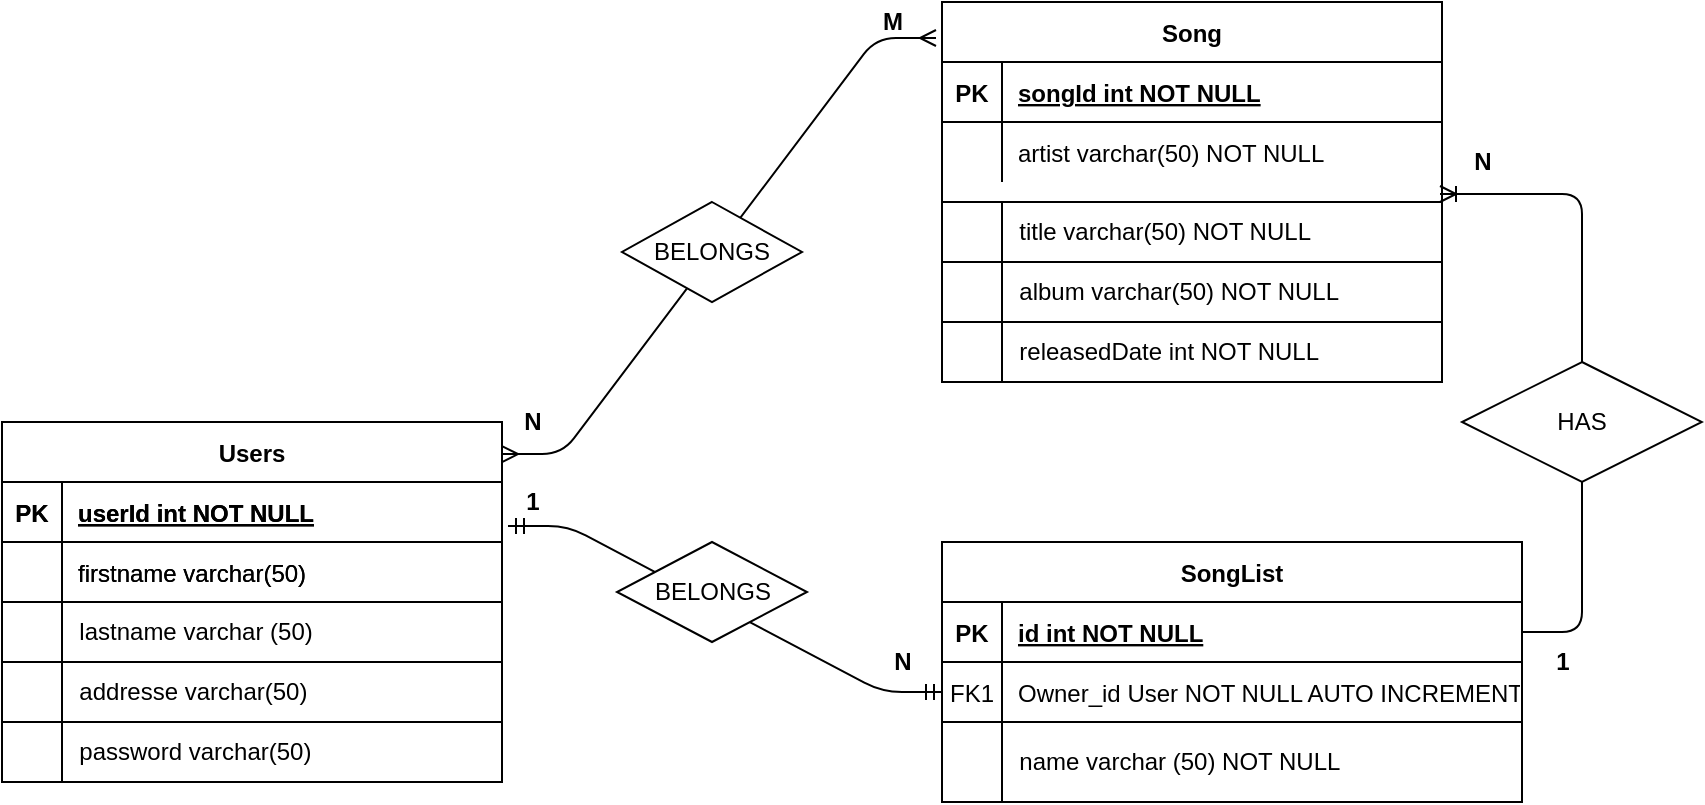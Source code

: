 <mxfile version="14.8.0" type="device"><diagram id="R2lEEEUBdFMjLlhIrx00" name="Page-1"><mxGraphModel dx="1422" dy="778" grid="1" gridSize="10" guides="1" tooltips="1" connect="1" arrows="1" fold="1" page="1" pageScale="1" pageWidth="850" pageHeight="1100" math="0" shadow="0" extFonts="Permanent Marker^https://fonts.googleapis.com/css?family=Permanent+Marker"><root><mxCell id="0"/><mxCell id="1" parent="0"/><mxCell id="C-vyLk0tnHw3VtMMgP7b-2" value="Song" style="shape=table;startSize=30;container=1;collapsible=1;childLayout=tableLayout;fixedRows=1;rowLines=0;fontStyle=1;align=center;resizeLast=1;" parent="1" vertex="1"><mxGeometry x="550" y="120" width="250" height="100" as="geometry"/></mxCell><mxCell id="C-vyLk0tnHw3VtMMgP7b-3" value="" style="shape=partialRectangle;collapsible=0;dropTarget=0;pointerEvents=0;fillColor=none;points=[[0,0.5],[1,0.5]];portConstraint=eastwest;top=0;left=0;right=0;bottom=1;" parent="C-vyLk0tnHw3VtMMgP7b-2" vertex="1"><mxGeometry y="30" width="250" height="30" as="geometry"/></mxCell><mxCell id="C-vyLk0tnHw3VtMMgP7b-4" value="PK" style="shape=partialRectangle;overflow=hidden;connectable=0;fillColor=none;top=0;left=0;bottom=0;right=0;fontStyle=1;" parent="C-vyLk0tnHw3VtMMgP7b-3" vertex="1"><mxGeometry width="30" height="30" as="geometry"/></mxCell><mxCell id="C-vyLk0tnHw3VtMMgP7b-5" value="songId int NOT NULL " style="shape=partialRectangle;overflow=hidden;connectable=0;fillColor=none;top=0;left=0;bottom=0;right=0;align=left;spacingLeft=6;fontStyle=5;" parent="C-vyLk0tnHw3VtMMgP7b-3" vertex="1"><mxGeometry x="30" width="220" height="30" as="geometry"/></mxCell><mxCell id="C-vyLk0tnHw3VtMMgP7b-6" value="" style="shape=partialRectangle;collapsible=0;dropTarget=0;pointerEvents=0;fillColor=none;points=[[0,0.5],[1,0.5]];portConstraint=eastwest;top=0;left=0;right=0;bottom=0;" parent="C-vyLk0tnHw3VtMMgP7b-2" vertex="1"><mxGeometry y="60" width="250" height="30" as="geometry"/></mxCell><mxCell id="C-vyLk0tnHw3VtMMgP7b-7" value="" style="shape=partialRectangle;overflow=hidden;connectable=0;fillColor=none;top=0;left=0;bottom=0;right=0;" parent="C-vyLk0tnHw3VtMMgP7b-6" vertex="1"><mxGeometry width="30" height="30" as="geometry"/></mxCell><mxCell id="C-vyLk0tnHw3VtMMgP7b-8" value="artist varchar(50) NOT NULL" style="shape=partialRectangle;overflow=hidden;connectable=0;fillColor=none;top=0;left=0;bottom=0;right=0;align=left;spacingLeft=6;" parent="C-vyLk0tnHw3VtMMgP7b-6" vertex="1"><mxGeometry x="30" width="220" height="30" as="geometry"/></mxCell><mxCell id="C-vyLk0tnHw3VtMMgP7b-13" value="SongList" style="shape=table;startSize=30;container=1;collapsible=1;childLayout=tableLayout;fixedRows=1;rowLines=0;fontStyle=1;align=center;resizeLast=1;" parent="1" vertex="1"><mxGeometry x="550" y="390" width="290" height="90" as="geometry"/></mxCell><mxCell id="C-vyLk0tnHw3VtMMgP7b-14" value="" style="shape=partialRectangle;collapsible=0;dropTarget=0;pointerEvents=0;fillColor=none;points=[[0,0.5],[1,0.5]];portConstraint=eastwest;top=0;left=0;right=0;bottom=1;" parent="C-vyLk0tnHw3VtMMgP7b-13" vertex="1"><mxGeometry y="30" width="290" height="30" as="geometry"/></mxCell><mxCell id="C-vyLk0tnHw3VtMMgP7b-15" value="PK" style="shape=partialRectangle;overflow=hidden;connectable=0;fillColor=none;top=0;left=0;bottom=0;right=0;fontStyle=1;" parent="C-vyLk0tnHw3VtMMgP7b-14" vertex="1"><mxGeometry width="30" height="30" as="geometry"/></mxCell><mxCell id="C-vyLk0tnHw3VtMMgP7b-16" value="id int NOT NULL" style="shape=partialRectangle;overflow=hidden;connectable=0;fillColor=none;top=0;left=0;bottom=0;right=0;align=left;spacingLeft=6;fontStyle=5;" parent="C-vyLk0tnHw3VtMMgP7b-14" vertex="1"><mxGeometry x="30" width="260" height="30" as="geometry"/></mxCell><mxCell id="C-vyLk0tnHw3VtMMgP7b-17" value="" style="shape=partialRectangle;collapsible=0;dropTarget=0;pointerEvents=0;fillColor=none;points=[[0,0.5],[1,0.5]];portConstraint=eastwest;top=0;left=0;right=0;bottom=0;" parent="C-vyLk0tnHw3VtMMgP7b-13" vertex="1"><mxGeometry y="60" width="290" height="30" as="geometry"/></mxCell><mxCell id="C-vyLk0tnHw3VtMMgP7b-18" value="FK1" style="shape=partialRectangle;overflow=hidden;connectable=0;fillColor=none;top=0;left=0;bottom=0;right=0;" parent="C-vyLk0tnHw3VtMMgP7b-17" vertex="1"><mxGeometry width="30" height="30" as="geometry"/></mxCell><mxCell id="C-vyLk0tnHw3VtMMgP7b-19" value="Owner_id User NOT NULL AUTO INCREMENT" style="shape=partialRectangle;overflow=hidden;connectable=0;fillColor=none;top=0;left=0;bottom=0;right=0;align=left;spacingLeft=6;" parent="C-vyLk0tnHw3VtMMgP7b-17" vertex="1"><mxGeometry x="30" width="260" height="30" as="geometry"/></mxCell><mxCell id="C-vyLk0tnHw3VtMMgP7b-23" value="Users" style="shape=table;startSize=30;container=1;collapsible=1;childLayout=tableLayout;fixedRows=1;rowLines=0;fontStyle=1;align=center;resizeLast=1;" parent="1" vertex="1"><mxGeometry x="80" y="330" width="250" height="90" as="geometry"/></mxCell><mxCell id="C-vyLk0tnHw3VtMMgP7b-24" value="" style="shape=partialRectangle;collapsible=0;dropTarget=0;pointerEvents=0;fillColor=none;points=[[0,0.5],[1,0.5]];portConstraint=eastwest;top=0;left=0;right=0;bottom=1;" parent="C-vyLk0tnHw3VtMMgP7b-23" vertex="1"><mxGeometry y="30" width="250" height="30" as="geometry"/></mxCell><mxCell id="C-vyLk0tnHw3VtMMgP7b-25" value="PK" style="shape=partialRectangle;overflow=hidden;connectable=0;fillColor=none;top=0;left=0;bottom=0;right=0;fontStyle=1;" parent="C-vyLk0tnHw3VtMMgP7b-24" vertex="1"><mxGeometry width="30" height="30" as="geometry"/></mxCell><mxCell id="C-vyLk0tnHw3VtMMgP7b-26" value="userId int NOT NULL" style="shape=partialRectangle;overflow=hidden;connectable=0;fillColor=none;top=0;left=0;bottom=0;right=0;align=left;spacingLeft=6;fontStyle=5;" parent="C-vyLk0tnHw3VtMMgP7b-24" vertex="1"><mxGeometry x="30" width="220" height="30" as="geometry"/></mxCell><mxCell id="C-vyLk0tnHw3VtMMgP7b-27" value="" style="shape=partialRectangle;collapsible=0;dropTarget=0;pointerEvents=0;fillColor=none;points=[[0,0.5],[1,0.5]];portConstraint=eastwest;top=0;left=0;right=0;bottom=0;" parent="C-vyLk0tnHw3VtMMgP7b-23" vertex="1"><mxGeometry y="60" width="250" height="30" as="geometry"/></mxCell><mxCell id="C-vyLk0tnHw3VtMMgP7b-28" value="" style="shape=partialRectangle;overflow=hidden;connectable=0;fillColor=none;top=0;left=0;bottom=0;right=0;" parent="C-vyLk0tnHw3VtMMgP7b-27" vertex="1"><mxGeometry width="30" height="30" as="geometry"/></mxCell><mxCell id="C-vyLk0tnHw3VtMMgP7b-29" value="firstname varchar(50)" style="shape=partialRectangle;overflow=hidden;connectable=0;fillColor=none;top=0;left=0;bottom=0;right=0;align=left;spacingLeft=6;" parent="C-vyLk0tnHw3VtMMgP7b-27" vertex="1"><mxGeometry x="30" width="220" height="30" as="geometry"/></mxCell><mxCell id="MpHd8G0QGdEltnb0X12_-2" value="Users" style="shape=table;startSize=30;container=1;collapsible=1;childLayout=tableLayout;fixedRows=1;rowLines=0;fontStyle=1;align=center;resizeLast=1;" parent="1" vertex="1"><mxGeometry x="80" y="330" width="250" height="90" as="geometry"/></mxCell><mxCell id="MpHd8G0QGdEltnb0X12_-3" value="" style="shape=partialRectangle;collapsible=0;dropTarget=0;pointerEvents=0;fillColor=none;points=[[0,0.5],[1,0.5]];portConstraint=eastwest;top=0;left=0;right=0;bottom=1;" parent="MpHd8G0QGdEltnb0X12_-2" vertex="1"><mxGeometry y="30" width="250" height="30" as="geometry"/></mxCell><mxCell id="MpHd8G0QGdEltnb0X12_-4" value="PK" style="shape=partialRectangle;overflow=hidden;connectable=0;fillColor=none;top=0;left=0;bottom=0;right=0;fontStyle=1;" parent="MpHd8G0QGdEltnb0X12_-3" vertex="1"><mxGeometry width="30" height="30" as="geometry"/></mxCell><mxCell id="MpHd8G0QGdEltnb0X12_-5" value="userId int NOT NULL" style="shape=partialRectangle;overflow=hidden;connectable=0;fillColor=none;top=0;left=0;bottom=0;right=0;align=left;spacingLeft=6;fontStyle=5;" parent="MpHd8G0QGdEltnb0X12_-3" vertex="1"><mxGeometry x="30" width="220" height="30" as="geometry"/></mxCell><mxCell id="MpHd8G0QGdEltnb0X12_-6" value="" style="shape=partialRectangle;collapsible=0;dropTarget=0;pointerEvents=0;fillColor=none;points=[[0,0.5],[1,0.5]];portConstraint=eastwest;top=0;left=0;right=0;bottom=0;" parent="MpHd8G0QGdEltnb0X12_-2" vertex="1"><mxGeometry y="60" width="250" height="30" as="geometry"/></mxCell><mxCell id="MpHd8G0QGdEltnb0X12_-7" value="" style="shape=partialRectangle;overflow=hidden;connectable=0;fillColor=none;top=0;left=0;bottom=0;right=0;" parent="MpHd8G0QGdEltnb0X12_-6" vertex="1"><mxGeometry width="30" height="30" as="geometry"/></mxCell><mxCell id="MpHd8G0QGdEltnb0X12_-8" value="firstname varchar(50)" style="shape=partialRectangle;overflow=hidden;connectable=0;fillColor=none;top=0;left=0;bottom=0;right=0;align=left;spacingLeft=6;" parent="MpHd8G0QGdEltnb0X12_-6" vertex="1"><mxGeometry x="30" width="220" height="30" as="geometry"/></mxCell><mxCell id="MpHd8G0QGdEltnb0X12_-11" value="" style="rounded=0;whiteSpace=wrap;html=1;" parent="1" vertex="1"><mxGeometry x="80" y="420" width="30" height="30" as="geometry"/></mxCell><mxCell id="MpHd8G0QGdEltnb0X12_-13" value="" style="rounded=0;whiteSpace=wrap;html=1;" parent="1" vertex="1"><mxGeometry x="80" y="450" width="30" height="30" as="geometry"/></mxCell><mxCell id="MpHd8G0QGdEltnb0X12_-15" value="&amp;nbsp; password varchar(50)&amp;nbsp;" style="rounded=0;whiteSpace=wrap;html=1;align=left;" parent="1" vertex="1"><mxGeometry x="110" y="480" width="220" height="30" as="geometry"/></mxCell><mxCell id="MpHd8G0QGdEltnb0X12_-17" value="" style="rounded=0;whiteSpace=wrap;html=1;" parent="1" vertex="1"><mxGeometry x="80" y="480" width="30" height="30" as="geometry"/></mxCell><mxCell id="MpHd8G0QGdEltnb0X12_-27" value="&amp;nbsp; lastname varchar (50)" style="rounded=0;whiteSpace=wrap;html=1;align=left;" parent="1" vertex="1"><mxGeometry x="110" y="420" width="220" height="30" as="geometry"/></mxCell><mxCell id="MpHd8G0QGdEltnb0X12_-38" value="&amp;nbsp; name varchar (50) NOT NULL" style="rounded=0;whiteSpace=wrap;html=1;align=left;labelPosition=center;verticalLabelPosition=middle;verticalAlign=middle;" parent="1" vertex="1"><mxGeometry x="580" y="480" width="260" height="40" as="geometry"/></mxCell><mxCell id="MpHd8G0QGdEltnb0X12_-39" value="" style="rounded=0;whiteSpace=wrap;html=1;" parent="1" vertex="1"><mxGeometry x="550" y="480" width="30" height="40" as="geometry"/></mxCell><mxCell id="MpHd8G0QGdEltnb0X12_-41" value="&amp;nbsp; addresse varchar(50)" style="rounded=0;whiteSpace=wrap;html=1;align=left;" parent="1" vertex="1"><mxGeometry x="110" y="450" width="220" height="30" as="geometry"/></mxCell><mxCell id="MpHd8G0QGdEltnb0X12_-42" value="" style="rounded=0;whiteSpace=wrap;html=1;" parent="1" vertex="1"><mxGeometry x="550" y="220" width="30" height="30" as="geometry"/></mxCell><mxCell id="MpHd8G0QGdEltnb0X12_-43" value="&amp;nbsp; album varchar(50) NOT NULL" style="rounded=0;whiteSpace=wrap;html=1;align=left;" parent="1" vertex="1"><mxGeometry x="580" y="250" width="220" height="30" as="geometry"/></mxCell><mxCell id="MpHd8G0QGdEltnb0X12_-44" value="" style="rounded=0;whiteSpace=wrap;html=1;" parent="1" vertex="1"><mxGeometry x="550" y="250" width="30" height="30" as="geometry"/></mxCell><mxCell id="MpHd8G0QGdEltnb0X12_-45" value="&amp;nbsp; title varchar(50) NOT NULL" style="rounded=0;whiteSpace=wrap;html=1;align=left;" parent="1" vertex="1"><mxGeometry x="580" y="220" width="220" height="30" as="geometry"/></mxCell><mxCell id="MpHd8G0QGdEltnb0X12_-46" value="&amp;nbsp; releasedDate int NOT NULL" style="rounded=0;whiteSpace=wrap;html=1;align=left;" parent="1" vertex="1"><mxGeometry x="580" y="280" width="220" height="30" as="geometry"/></mxCell><mxCell id="MpHd8G0QGdEltnb0X12_-47" value="" style="rounded=0;whiteSpace=wrap;html=1;" parent="1" vertex="1"><mxGeometry x="550" y="280" width="30" height="30" as="geometry"/></mxCell><mxCell id="MpHd8G0QGdEltnb0X12_-50" value="" style="edgeStyle=entityRelationEdgeStyle;fontSize=12;html=1;endArrow=ERmany;startArrow=ERmany;exitX=1;exitY=0.178;exitDx=0;exitDy=0;exitPerimeter=0;entryX=-0.012;entryY=0.18;entryDx=0;entryDy=0;entryPerimeter=0;" parent="1" source="MpHd8G0QGdEltnb0X12_-2" target="C-vyLk0tnHw3VtMMgP7b-2" edge="1"><mxGeometry width="100" height="100" relative="1" as="geometry"><mxPoint x="330" y="430" as="sourcePoint"/><mxPoint x="440" y="230" as="targetPoint"/></mxGeometry></mxCell><mxCell id="MpHd8G0QGdEltnb0X12_-52" value="M" style="text;html=1;resizable=0;autosize=1;align=center;verticalAlign=middle;points=[];fillColor=none;strokeColor=none;rounded=0;fontStyle=1" parent="1" vertex="1"><mxGeometry x="510" y="120" width="30" height="20" as="geometry"/></mxCell><mxCell id="MpHd8G0QGdEltnb0X12_-53" value="N" style="text;html=1;resizable=0;autosize=1;align=center;verticalAlign=middle;points=[];fillColor=none;strokeColor=none;rounded=0;fontStyle=1" parent="1" vertex="1"><mxGeometry x="335" y="320" width="20" height="20" as="geometry"/></mxCell><mxCell id="MpHd8G0QGdEltnb0X12_-65" value="BELONGS" style="shape=rhombus;perimeter=rhombusPerimeter;whiteSpace=wrap;html=1;align=center;" parent="1" vertex="1"><mxGeometry x="390" y="220" width="90" height="50" as="geometry"/></mxCell><mxCell id="MpHd8G0QGdEltnb0X12_-67" value="1" style="text;html=1;resizable=0;autosize=1;align=center;verticalAlign=middle;points=[];fillColor=none;strokeColor=none;rounded=0;fontStyle=1" parent="1" vertex="1"><mxGeometry x="335" y="360" width="20" height="20" as="geometry"/></mxCell><mxCell id="MpHd8G0QGdEltnb0X12_-68" value="N" style="text;html=1;resizable=0;autosize=1;align=center;verticalAlign=middle;points=[];fillColor=none;strokeColor=none;rounded=0;fontStyle=1" parent="1" vertex="1"><mxGeometry x="520" y="440" width="20" height="20" as="geometry"/></mxCell><mxCell id="MpHd8G0QGdEltnb0X12_-69" value="" style="edgeStyle=entityRelationEdgeStyle;fontSize=12;html=1;endArrow=ERmandOne;startArrow=ERmandOne;entryX=0;entryY=0.5;entryDx=0;entryDy=0;exitX=1.012;exitY=0.733;exitDx=0;exitDy=0;exitPerimeter=0;" parent="1" source="MpHd8G0QGdEltnb0X12_-3" target="C-vyLk0tnHw3VtMMgP7b-17" edge="1"><mxGeometry width="100" height="100" relative="1" as="geometry"><mxPoint x="440" y="560" as="sourcePoint"/><mxPoint x="540" y="460" as="targetPoint"/></mxGeometry></mxCell><mxCell id="MpHd8G0QGdEltnb0X12_-70" value="BELONGS&lt;br&gt;" style="shape=rhombus;perimeter=rhombusPerimeter;whiteSpace=wrap;html=1;align=center;" parent="1" vertex="1"><mxGeometry x="387.5" y="390" width="95" height="50" as="geometry"/></mxCell><mxCell id="MpHd8G0QGdEltnb0X12_-72" value="" style="edgeStyle=entityRelationEdgeStyle;fontSize=12;html=1;endArrow=ERoneToMany;entryX=0.996;entryY=1.2;entryDx=0;entryDy=0;entryPerimeter=0;" parent="1" source="C-vyLk0tnHw3VtMMgP7b-13" target="C-vyLk0tnHw3VtMMgP7b-6" edge="1"><mxGeometry width="100" height="100" relative="1" as="geometry"><mxPoint x="690" y="440" as="sourcePoint"/><mxPoint x="920" y="220" as="targetPoint"/></mxGeometry></mxCell><mxCell id="MpHd8G0QGdEltnb0X12_-73" value="HAS" style="shape=rhombus;perimeter=rhombusPerimeter;whiteSpace=wrap;html=1;align=center;" parent="1" vertex="1"><mxGeometry x="810" y="300" width="120" height="60" as="geometry"/></mxCell><mxCell id="MpHd8G0QGdEltnb0X12_-75" value="1" style="text;html=1;resizable=0;autosize=1;align=center;verticalAlign=middle;points=[];fillColor=none;strokeColor=none;rounded=0;fontStyle=1" parent="1" vertex="1"><mxGeometry x="850" y="440" width="20" height="20" as="geometry"/></mxCell><mxCell id="MpHd8G0QGdEltnb0X12_-76" value="N" style="text;html=1;resizable=0;autosize=1;align=center;verticalAlign=middle;points=[];fillColor=none;strokeColor=none;rounded=0;fontStyle=1" parent="1" vertex="1"><mxGeometry x="810" y="190" width="20" height="20" as="geometry"/></mxCell></root></mxGraphModel></diagram></mxfile>
